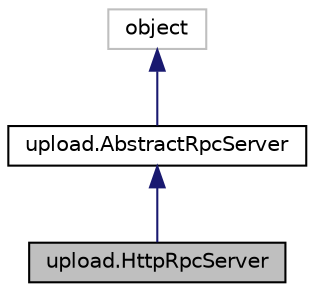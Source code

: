 digraph "upload.HttpRpcServer"
{
 // LATEX_PDF_SIZE
  edge [fontname="Helvetica",fontsize="10",labelfontname="Helvetica",labelfontsize="10"];
  node [fontname="Helvetica",fontsize="10",shape=record];
  Node1 [label="upload.HttpRpcServer",height=0.2,width=0.4,color="black", fillcolor="grey75", style="filled", fontcolor="black",tooltip="elif e.code >= 500 and e.code < 600:"];
  Node2 -> Node1 [dir="back",color="midnightblue",fontsize="10",style="solid",fontname="Helvetica"];
  Node2 [label="upload.AbstractRpcServer",height=0.2,width=0.4,color="black", fillcolor="white", style="filled",URL="$classupload_1_1AbstractRpcServer.html",tooltip=" "];
  Node3 -> Node2 [dir="back",color="midnightblue",fontsize="10",style="solid",fontname="Helvetica"];
  Node3 [label="object",height=0.2,width=0.4,color="grey75", fillcolor="white", style="filled",tooltip=" "];
}
